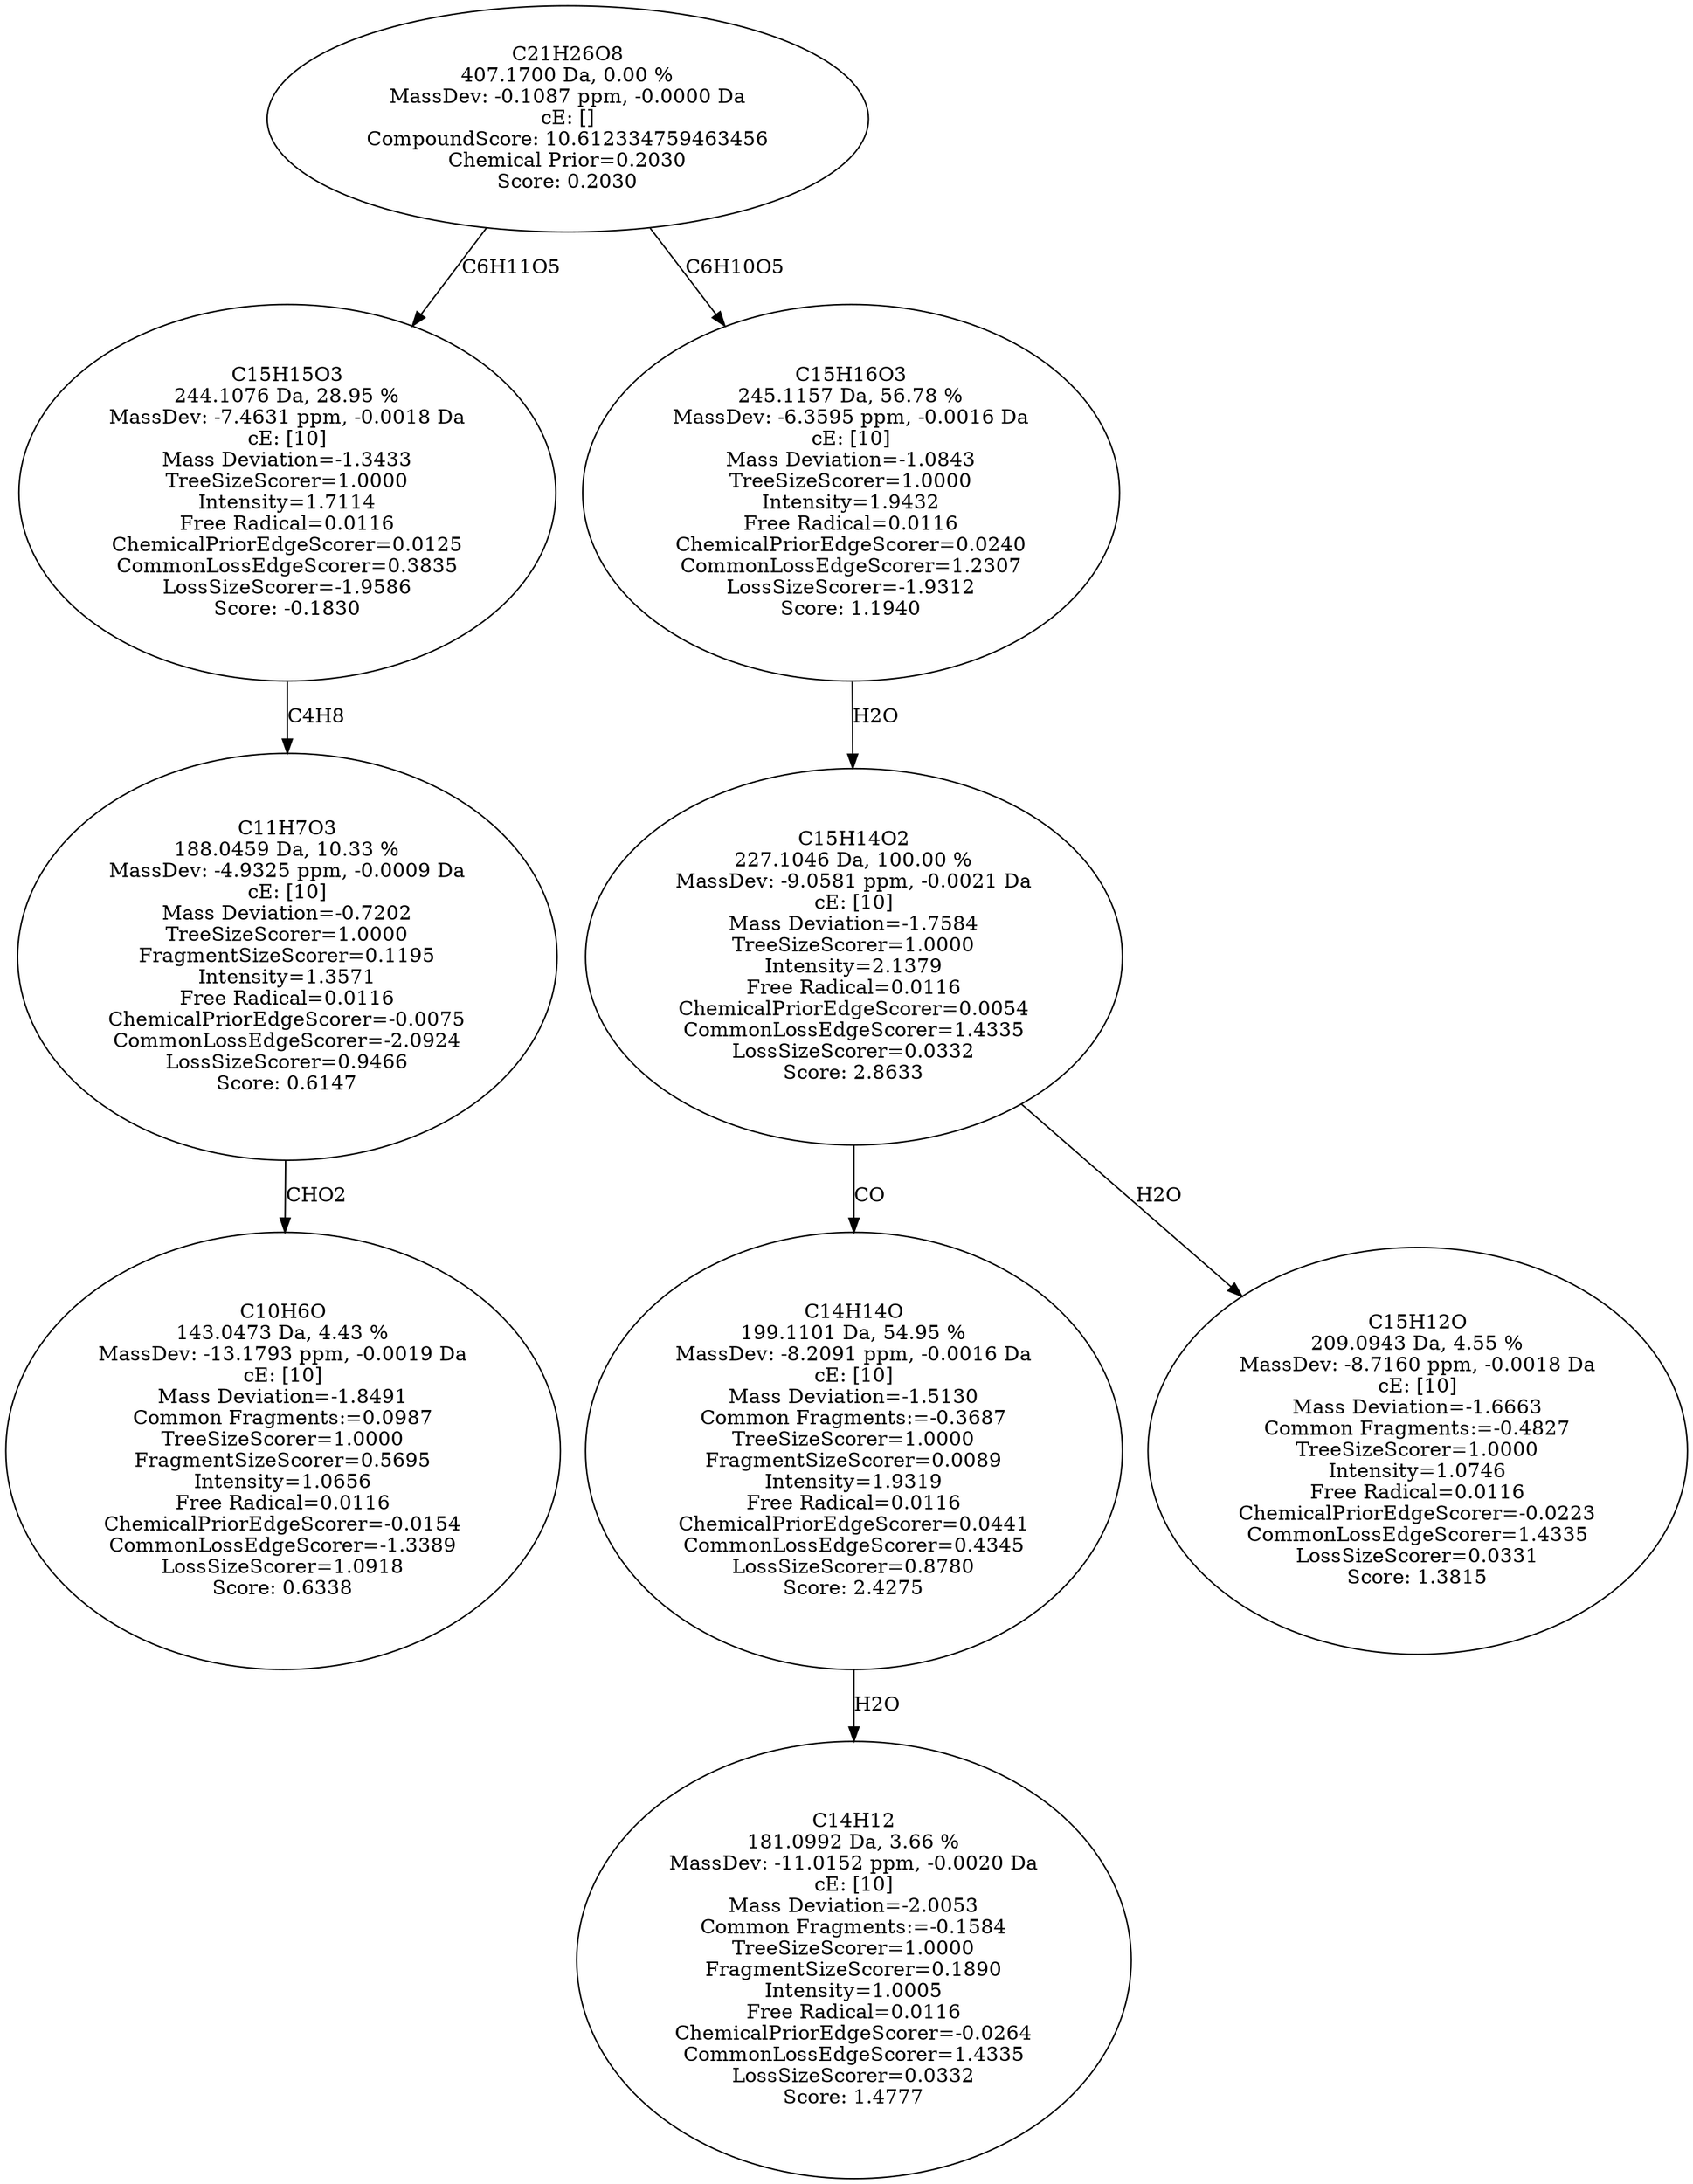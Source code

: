strict digraph {
v1 [label="C10H6O\n143.0473 Da, 4.43 %\nMassDev: -13.1793 ppm, -0.0019 Da\ncE: [10]\nMass Deviation=-1.8491\nCommon Fragments:=0.0987\nTreeSizeScorer=1.0000\nFragmentSizeScorer=0.5695\nIntensity=1.0656\nFree Radical=0.0116\nChemicalPriorEdgeScorer=-0.0154\nCommonLossEdgeScorer=-1.3389\nLossSizeScorer=1.0918\nScore: 0.6338"];
v2 [label="C11H7O3\n188.0459 Da, 10.33 %\nMassDev: -4.9325 ppm, -0.0009 Da\ncE: [10]\nMass Deviation=-0.7202\nTreeSizeScorer=1.0000\nFragmentSizeScorer=0.1195\nIntensity=1.3571\nFree Radical=0.0116\nChemicalPriorEdgeScorer=-0.0075\nCommonLossEdgeScorer=-2.0924\nLossSizeScorer=0.9466\nScore: 0.6147"];
v3 [label="C15H15O3\n244.1076 Da, 28.95 %\nMassDev: -7.4631 ppm, -0.0018 Da\ncE: [10]\nMass Deviation=-1.3433\nTreeSizeScorer=1.0000\nIntensity=1.7114\nFree Radical=0.0116\nChemicalPriorEdgeScorer=0.0125\nCommonLossEdgeScorer=0.3835\nLossSizeScorer=-1.9586\nScore: -0.1830"];
v4 [label="C14H12\n181.0992 Da, 3.66 %\nMassDev: -11.0152 ppm, -0.0020 Da\ncE: [10]\nMass Deviation=-2.0053\nCommon Fragments:=-0.1584\nTreeSizeScorer=1.0000\nFragmentSizeScorer=0.1890\nIntensity=1.0005\nFree Radical=0.0116\nChemicalPriorEdgeScorer=-0.0264\nCommonLossEdgeScorer=1.4335\nLossSizeScorer=0.0332\nScore: 1.4777"];
v5 [label="C14H14O\n199.1101 Da, 54.95 %\nMassDev: -8.2091 ppm, -0.0016 Da\ncE: [10]\nMass Deviation=-1.5130\nCommon Fragments:=-0.3687\nTreeSizeScorer=1.0000\nFragmentSizeScorer=0.0089\nIntensity=1.9319\nFree Radical=0.0116\nChemicalPriorEdgeScorer=0.0441\nCommonLossEdgeScorer=0.4345\nLossSizeScorer=0.8780\nScore: 2.4275"];
v6 [label="C15H12O\n209.0943 Da, 4.55 %\nMassDev: -8.7160 ppm, -0.0018 Da\ncE: [10]\nMass Deviation=-1.6663\nCommon Fragments:=-0.4827\nTreeSizeScorer=1.0000\nIntensity=1.0746\nFree Radical=0.0116\nChemicalPriorEdgeScorer=-0.0223\nCommonLossEdgeScorer=1.4335\nLossSizeScorer=0.0331\nScore: 1.3815"];
v7 [label="C15H14O2\n227.1046 Da, 100.00 %\nMassDev: -9.0581 ppm, -0.0021 Da\ncE: [10]\nMass Deviation=-1.7584\nTreeSizeScorer=1.0000\nIntensity=2.1379\nFree Radical=0.0116\nChemicalPriorEdgeScorer=0.0054\nCommonLossEdgeScorer=1.4335\nLossSizeScorer=0.0332\nScore: 2.8633"];
v8 [label="C15H16O3\n245.1157 Da, 56.78 %\nMassDev: -6.3595 ppm, -0.0016 Da\ncE: [10]\nMass Deviation=-1.0843\nTreeSizeScorer=1.0000\nIntensity=1.9432\nFree Radical=0.0116\nChemicalPriorEdgeScorer=0.0240\nCommonLossEdgeScorer=1.2307\nLossSizeScorer=-1.9312\nScore: 1.1940"];
v9 [label="C21H26O8\n407.1700 Da, 0.00 %\nMassDev: -0.1087 ppm, -0.0000 Da\ncE: []\nCompoundScore: 10.612334759463456\nChemical Prior=0.2030\nScore: 0.2030"];
v2 -> v1 [label="CHO2"];
v3 -> v2 [label="C4H8"];
v9 -> v3 [label="C6H11O5"];
v5 -> v4 [label="H2O"];
v7 -> v5 [label="CO"];
v7 -> v6 [label="H2O"];
v8 -> v7 [label="H2O"];
v9 -> v8 [label="C6H10O5"];
}